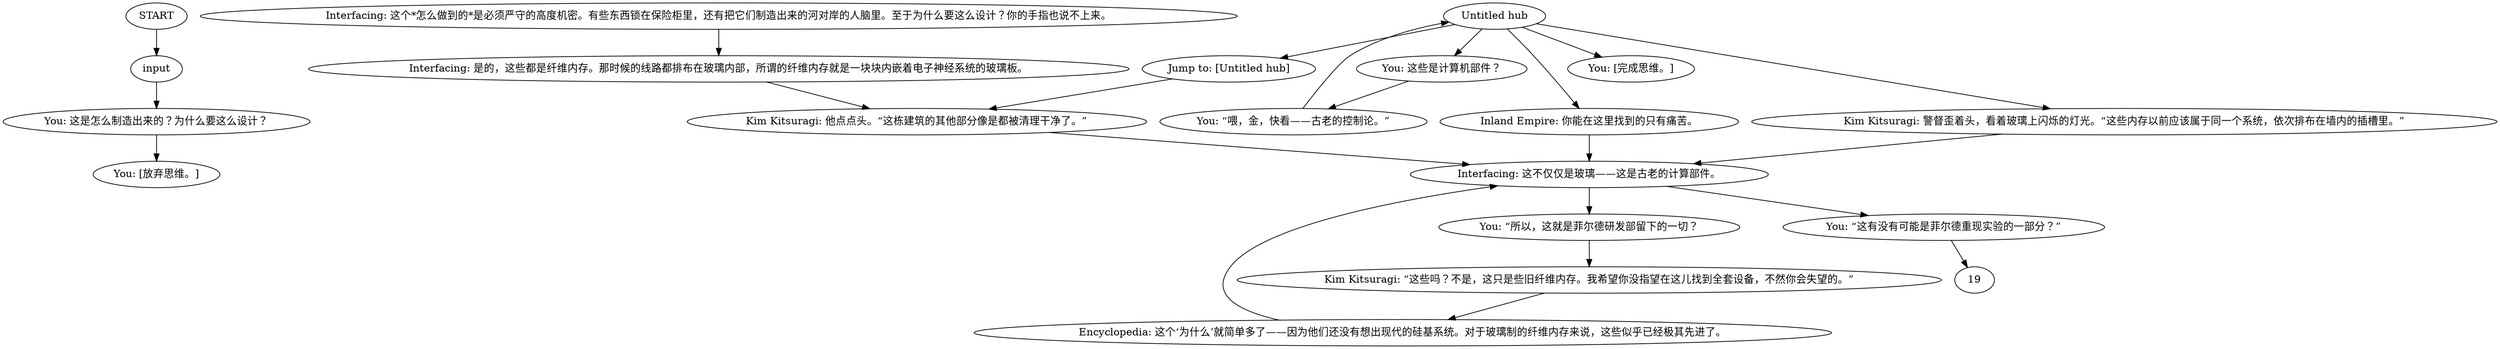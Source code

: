 # LAIR ORB / wiresinglass
# A brief convo with Interfacing about the times they made computer parts with glass
# ==================================================
digraph G {
	  0 [label="START"];
	  1 [label="input"];
	  2 [label="Interfacing: 这个*怎么做到的*是必须严守的高度机密。有些东西锁在保险柜里，还有把它们制造出来的河对岸的人脑里。至于为什么要这么设计？你的手指也说不上来。"];
	  3 [label="You: [放弃思维。]"];
	  4 [label="You: “所以，这就是菲尔德研发部留下的一切？"];
	  5 [label="Inland Empire: 你能在这里找到的只有痛苦。"];
	  6 [label="Encyclopedia: 这个‘为什么’就简单多了——因为他们还没有想出现代的硅基系统。对于玻璃制的纤维内存来说，这些似乎已经极其先进了。"];
	  7 [label="Interfacing: 是的，这些都是纤维内存。那时候的线路都排布在玻璃内部，所谓的纤维内存就是一块块内嵌着电子神经系统的玻璃板。"];
	  8 [label="You: “喂，金，快看——古老的控制论。”"];
	  9 [label="Jump to: [Untitled hub]"];
	  10 [label="Interfacing: 这不仅仅是玻璃——这是古老的计算部件。"];
	  11 [label="You: 这是怎么制造出来的？为什么要这么设计？"];
	  12 [label="You: 这些是计算机部件？"];
	  13 [label="You: “这有没有可能是菲尔德重现实验的一部分？”"];
	  14 [label="You: [完成思维。]"];
	  15 [label="Kim Kitsuragi: 警督歪着头，看着玻璃上闪烁的灯光。“这些内存以前应该属于同一个系统，依次排布在墙内的插槽里。”"];
	  16 [label="Untitled hub"];
	  17 [label="Kim Kitsuragi: 他点点头。“这栋建筑的其他部分像是都被清理干净了。”"];
	  18 [label="Kim Kitsuragi: “这些吗？不是，这只是些旧纤维内存。我希望你没指望在这儿找到全套设备，不然你会失望的。”"];
	  0 -> 1
	  1 -> 11
	  2 -> 7
	  4 -> 18
	  5 -> 10
	  6 -> 10
	  7 -> 17
	  8 -> 16
	  9 -> 17
	  10 -> 4
	  10 -> 13
	  11 -> 3
	  12 -> 8
	  13 -> 19
	  15 -> 10
	  16 -> 5
	  16 -> 9
	  16 -> 12
	  16 -> 14
	  16 -> 15
	  17 -> 10
	  18 -> 6
}


